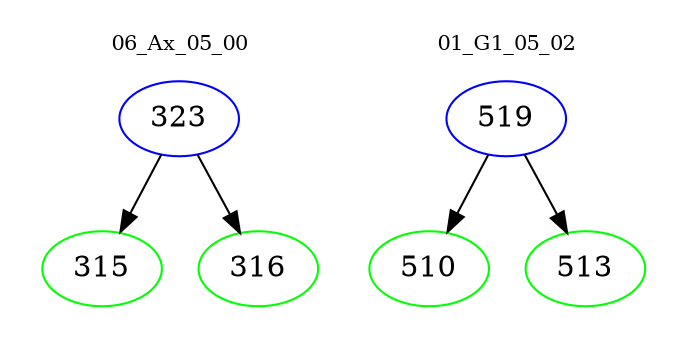 digraph{
subgraph cluster_0 {
color = white
label = "06_Ax_05_00";
fontsize=10;
T0_323 [label="323", color="blue"]
T0_323 -> T0_315 [color="black"]
T0_315 [label="315", color="green"]
T0_323 -> T0_316 [color="black"]
T0_316 [label="316", color="green"]
}
subgraph cluster_1 {
color = white
label = "01_G1_05_02";
fontsize=10;
T1_519 [label="519", color="blue"]
T1_519 -> T1_510 [color="black"]
T1_510 [label="510", color="green"]
T1_519 -> T1_513 [color="black"]
T1_513 [label="513", color="green"]
}
}

